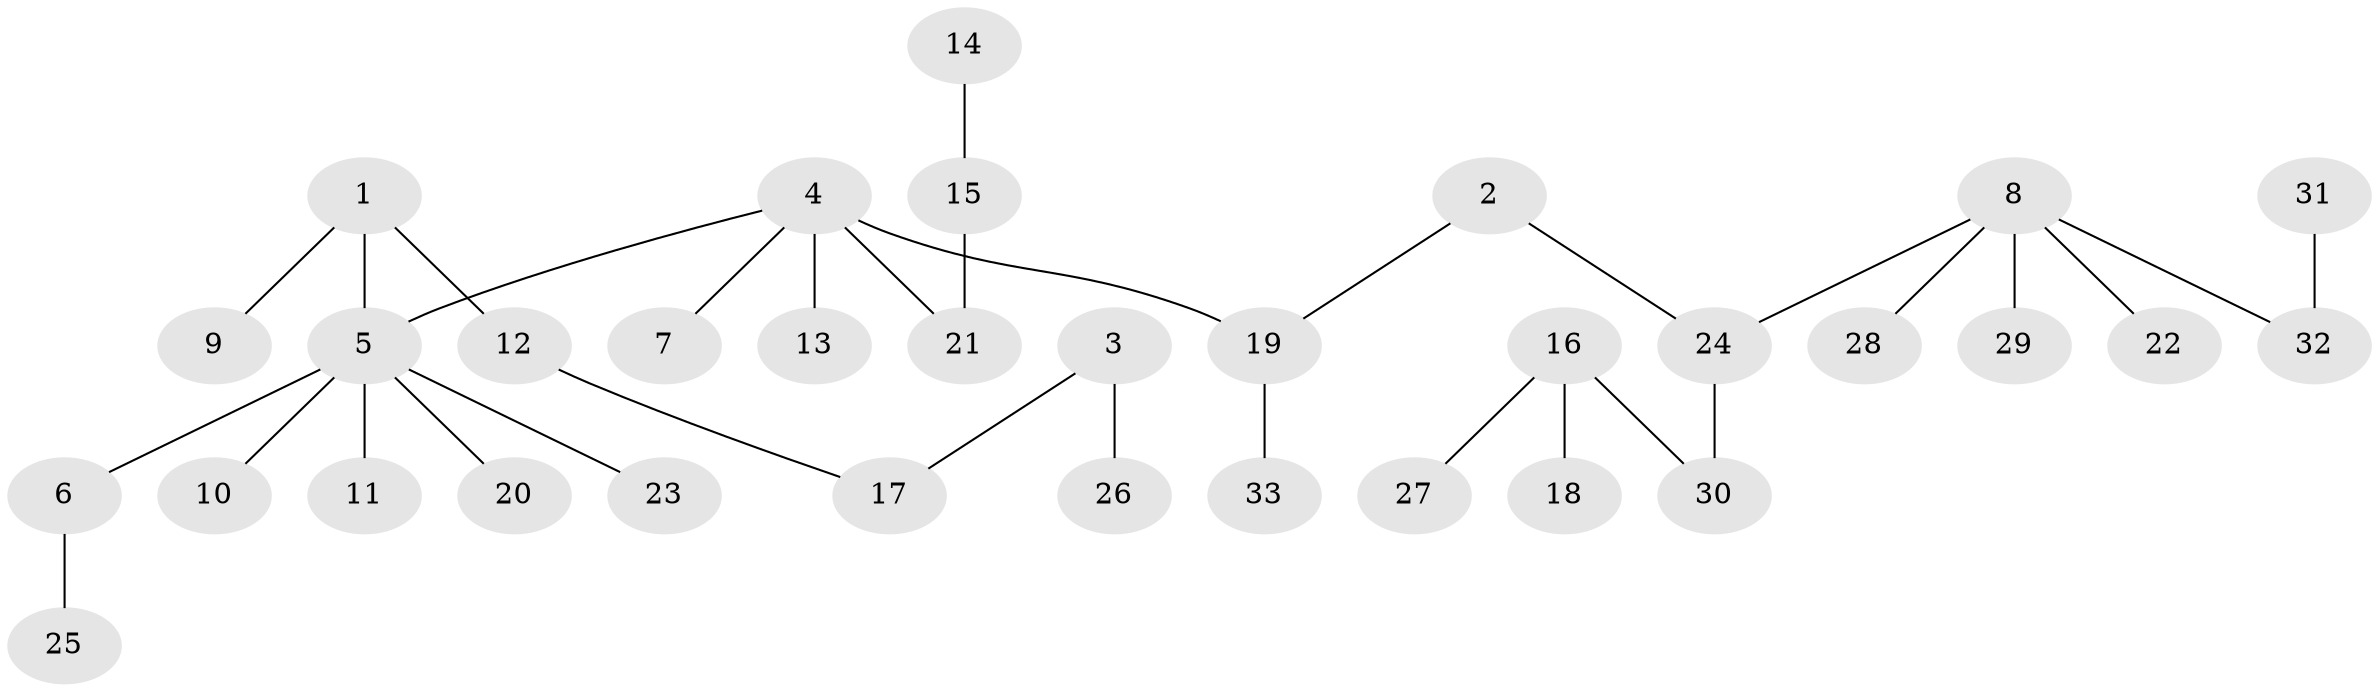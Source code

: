 // original degree distribution, {9: 0.012195121951219513, 2: 0.3170731707317073, 3: 0.0975609756097561, 5: 0.036585365853658534, 4: 0.07317073170731707, 1: 0.4634146341463415}
// Generated by graph-tools (version 1.1) at 2025/37/03/04/25 23:37:22]
// undirected, 33 vertices, 32 edges
graph export_dot {
  node [color=gray90,style=filled];
  1;
  2;
  3;
  4;
  5;
  6;
  7;
  8;
  9;
  10;
  11;
  12;
  13;
  14;
  15;
  16;
  17;
  18;
  19;
  20;
  21;
  22;
  23;
  24;
  25;
  26;
  27;
  28;
  29;
  30;
  31;
  32;
  33;
  1 -- 5 [weight=1.0];
  1 -- 9 [weight=1.0];
  1 -- 12 [weight=1.0];
  2 -- 19 [weight=1.0];
  2 -- 24 [weight=1.0];
  3 -- 17 [weight=1.0];
  3 -- 26 [weight=1.0];
  4 -- 5 [weight=1.0];
  4 -- 7 [weight=1.0];
  4 -- 13 [weight=1.0];
  4 -- 19 [weight=1.0];
  4 -- 21 [weight=1.0];
  5 -- 6 [weight=1.0];
  5 -- 10 [weight=1.0];
  5 -- 11 [weight=1.0];
  5 -- 20 [weight=1.0];
  5 -- 23 [weight=1.0];
  6 -- 25 [weight=1.0];
  8 -- 22 [weight=1.0];
  8 -- 24 [weight=1.0];
  8 -- 28 [weight=1.0];
  8 -- 29 [weight=1.0];
  8 -- 32 [weight=1.0];
  12 -- 17 [weight=1.0];
  14 -- 15 [weight=1.0];
  15 -- 21 [weight=1.0];
  16 -- 18 [weight=1.0];
  16 -- 27 [weight=1.0];
  16 -- 30 [weight=1.0];
  19 -- 33 [weight=1.0];
  24 -- 30 [weight=1.0];
  31 -- 32 [weight=1.0];
}
